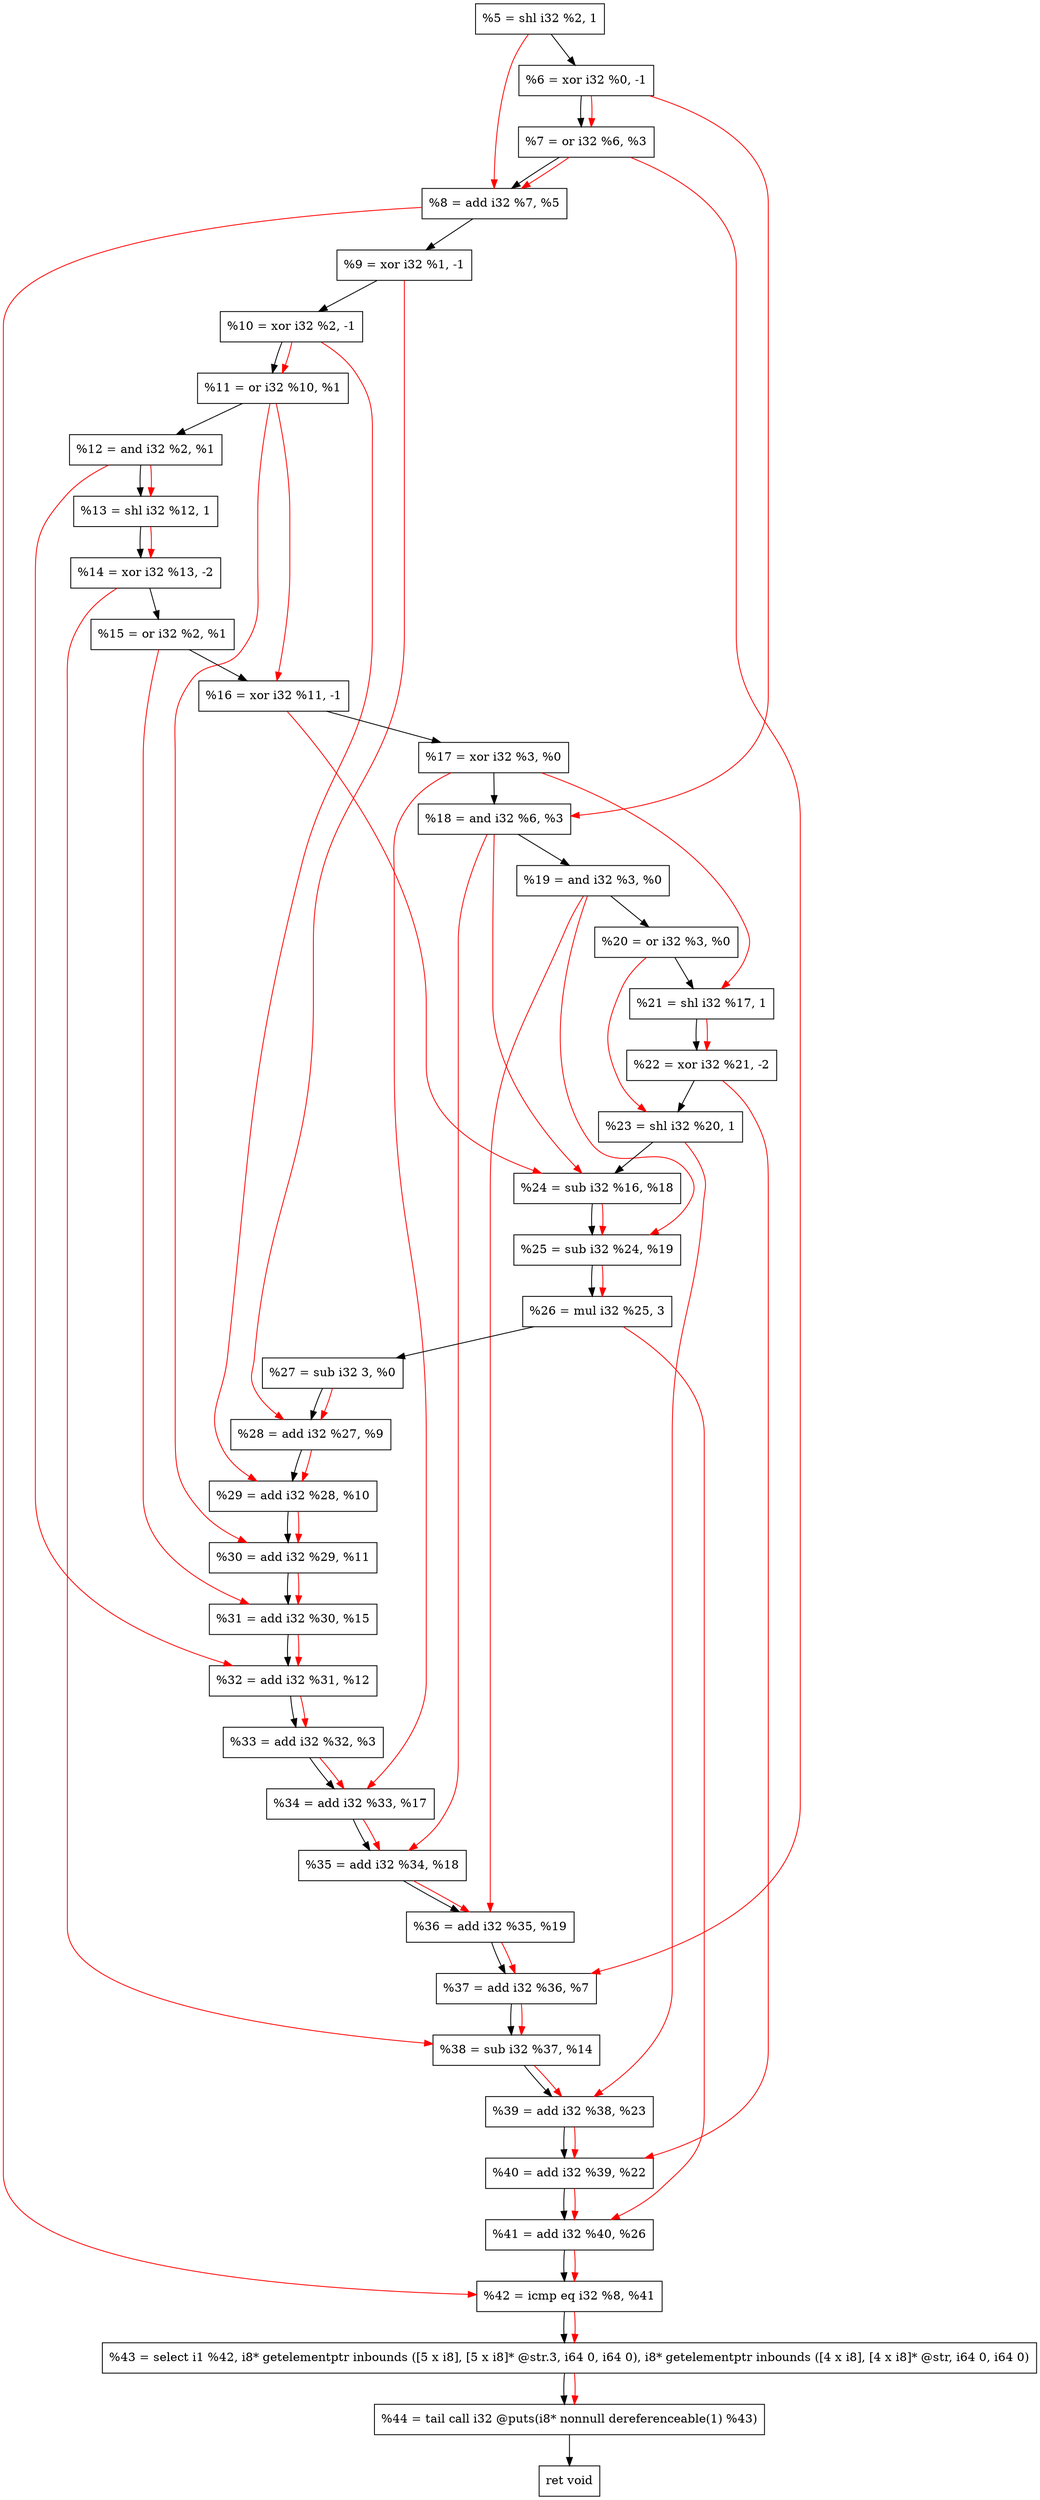 digraph "DFG for'crackme' function" {
	Node0x1c500c0[shape=record, label="  %5 = shl i32 %2, 1"];
	Node0x1c50160[shape=record, label="  %6 = xor i32 %0, -1"];
	Node0x1c501d0[shape=record, label="  %7 = or i32 %6, %3"];
	Node0x1c50240[shape=record, label="  %8 = add i32 %7, %5"];
	Node0x1c502b0[shape=record, label="  %9 = xor i32 %1, -1"];
	Node0x1c50320[shape=record, label="  %10 = xor i32 %2, -1"];
	Node0x1c50390[shape=record, label="  %11 = or i32 %10, %1"];
	Node0x1c50400[shape=record, label="  %12 = and i32 %2, %1"];
	Node0x1c50470[shape=record, label="  %13 = shl i32 %12, 1"];
	Node0x1c50510[shape=record, label="  %14 = xor i32 %13, -2"];
	Node0x1c50580[shape=record, label="  %15 = or i32 %2, %1"];
	Node0x1c505f0[shape=record, label="  %16 = xor i32 %11, -1"];
	Node0x1c50660[shape=record, label="  %17 = xor i32 %3, %0"];
	Node0x1c506d0[shape=record, label="  %18 = and i32 %6, %3"];
	Node0x1c50740[shape=record, label="  %19 = and i32 %3, %0"];
	Node0x1c507b0[shape=record, label="  %20 = or i32 %3, %0"];
	Node0x1c50820[shape=record, label="  %21 = shl i32 %17, 1"];
	Node0x1c50890[shape=record, label="  %22 = xor i32 %21, -2"];
	Node0x1c50900[shape=record, label="  %23 = shl i32 %20, 1"];
	Node0x1c50970[shape=record, label="  %24 = sub i32 %16, %18"];
	Node0x1c509e0[shape=record, label="  %25 = sub i32 %24, %19"];
	Node0x1c50a80[shape=record, label="  %26 = mul i32 %25, 3"];
	Node0x1c50af0[shape=record, label="  %27 = sub i32 3, %0"];
	Node0x1c50b60[shape=record, label="  %28 = add i32 %27, %9"];
	Node0x1c50bd0[shape=record, label="  %29 = add i32 %28, %10"];
	Node0x1c50c40[shape=record, label="  %30 = add i32 %29, %11"];
	Node0x1c50cb0[shape=record, label="  %31 = add i32 %30, %15"];
	Node0x1c50d20[shape=record, label="  %32 = add i32 %31, %12"];
	Node0x1c50fa0[shape=record, label="  %33 = add i32 %32, %3"];
	Node0x1c51010[shape=record, label="  %34 = add i32 %33, %17"];
	Node0x1c51080[shape=record, label="  %35 = add i32 %34, %18"];
	Node0x1c510f0[shape=record, label="  %36 = add i32 %35, %19"];
	Node0x1c51160[shape=record, label="  %37 = add i32 %36, %7"];
	Node0x1c511d0[shape=record, label="  %38 = sub i32 %37, %14"];
	Node0x1c51240[shape=record, label="  %39 = add i32 %38, %23"];
	Node0x1c512b0[shape=record, label="  %40 = add i32 %39, %22"];
	Node0x1c51320[shape=record, label="  %41 = add i32 %40, %26"];
	Node0x1c51390[shape=record, label="  %42 = icmp eq i32 %8, %41"];
	Node0x1bf0268[shape=record, label="  %43 = select i1 %42, i8* getelementptr inbounds ([5 x i8], [5 x i8]* @str.3, i64 0, i64 0), i8* getelementptr inbounds ([4 x i8], [4 x i8]* @str, i64 0, i64 0)"];
	Node0x1c51830[shape=record, label="  %44 = tail call i32 @puts(i8* nonnull dereferenceable(1) %43)"];
	Node0x1c51880[shape=record, label="  ret void"];
	Node0x1c500c0 -> Node0x1c50160;
	Node0x1c50160 -> Node0x1c501d0;
	Node0x1c501d0 -> Node0x1c50240;
	Node0x1c50240 -> Node0x1c502b0;
	Node0x1c502b0 -> Node0x1c50320;
	Node0x1c50320 -> Node0x1c50390;
	Node0x1c50390 -> Node0x1c50400;
	Node0x1c50400 -> Node0x1c50470;
	Node0x1c50470 -> Node0x1c50510;
	Node0x1c50510 -> Node0x1c50580;
	Node0x1c50580 -> Node0x1c505f0;
	Node0x1c505f0 -> Node0x1c50660;
	Node0x1c50660 -> Node0x1c506d0;
	Node0x1c506d0 -> Node0x1c50740;
	Node0x1c50740 -> Node0x1c507b0;
	Node0x1c507b0 -> Node0x1c50820;
	Node0x1c50820 -> Node0x1c50890;
	Node0x1c50890 -> Node0x1c50900;
	Node0x1c50900 -> Node0x1c50970;
	Node0x1c50970 -> Node0x1c509e0;
	Node0x1c509e0 -> Node0x1c50a80;
	Node0x1c50a80 -> Node0x1c50af0;
	Node0x1c50af0 -> Node0x1c50b60;
	Node0x1c50b60 -> Node0x1c50bd0;
	Node0x1c50bd0 -> Node0x1c50c40;
	Node0x1c50c40 -> Node0x1c50cb0;
	Node0x1c50cb0 -> Node0x1c50d20;
	Node0x1c50d20 -> Node0x1c50fa0;
	Node0x1c50fa0 -> Node0x1c51010;
	Node0x1c51010 -> Node0x1c51080;
	Node0x1c51080 -> Node0x1c510f0;
	Node0x1c510f0 -> Node0x1c51160;
	Node0x1c51160 -> Node0x1c511d0;
	Node0x1c511d0 -> Node0x1c51240;
	Node0x1c51240 -> Node0x1c512b0;
	Node0x1c512b0 -> Node0x1c51320;
	Node0x1c51320 -> Node0x1c51390;
	Node0x1c51390 -> Node0x1bf0268;
	Node0x1bf0268 -> Node0x1c51830;
	Node0x1c51830 -> Node0x1c51880;
edge [color=red]
	Node0x1c50160 -> Node0x1c501d0;
	Node0x1c501d0 -> Node0x1c50240;
	Node0x1c500c0 -> Node0x1c50240;
	Node0x1c50320 -> Node0x1c50390;
	Node0x1c50400 -> Node0x1c50470;
	Node0x1c50470 -> Node0x1c50510;
	Node0x1c50390 -> Node0x1c505f0;
	Node0x1c50160 -> Node0x1c506d0;
	Node0x1c50660 -> Node0x1c50820;
	Node0x1c50820 -> Node0x1c50890;
	Node0x1c507b0 -> Node0x1c50900;
	Node0x1c505f0 -> Node0x1c50970;
	Node0x1c506d0 -> Node0x1c50970;
	Node0x1c50970 -> Node0x1c509e0;
	Node0x1c50740 -> Node0x1c509e0;
	Node0x1c509e0 -> Node0x1c50a80;
	Node0x1c50af0 -> Node0x1c50b60;
	Node0x1c502b0 -> Node0x1c50b60;
	Node0x1c50b60 -> Node0x1c50bd0;
	Node0x1c50320 -> Node0x1c50bd0;
	Node0x1c50bd0 -> Node0x1c50c40;
	Node0x1c50390 -> Node0x1c50c40;
	Node0x1c50c40 -> Node0x1c50cb0;
	Node0x1c50580 -> Node0x1c50cb0;
	Node0x1c50cb0 -> Node0x1c50d20;
	Node0x1c50400 -> Node0x1c50d20;
	Node0x1c50d20 -> Node0x1c50fa0;
	Node0x1c50fa0 -> Node0x1c51010;
	Node0x1c50660 -> Node0x1c51010;
	Node0x1c51010 -> Node0x1c51080;
	Node0x1c506d0 -> Node0x1c51080;
	Node0x1c51080 -> Node0x1c510f0;
	Node0x1c50740 -> Node0x1c510f0;
	Node0x1c510f0 -> Node0x1c51160;
	Node0x1c501d0 -> Node0x1c51160;
	Node0x1c51160 -> Node0x1c511d0;
	Node0x1c50510 -> Node0x1c511d0;
	Node0x1c511d0 -> Node0x1c51240;
	Node0x1c50900 -> Node0x1c51240;
	Node0x1c51240 -> Node0x1c512b0;
	Node0x1c50890 -> Node0x1c512b0;
	Node0x1c512b0 -> Node0x1c51320;
	Node0x1c50a80 -> Node0x1c51320;
	Node0x1c50240 -> Node0x1c51390;
	Node0x1c51320 -> Node0x1c51390;
	Node0x1c51390 -> Node0x1bf0268;
	Node0x1bf0268 -> Node0x1c51830;
}
